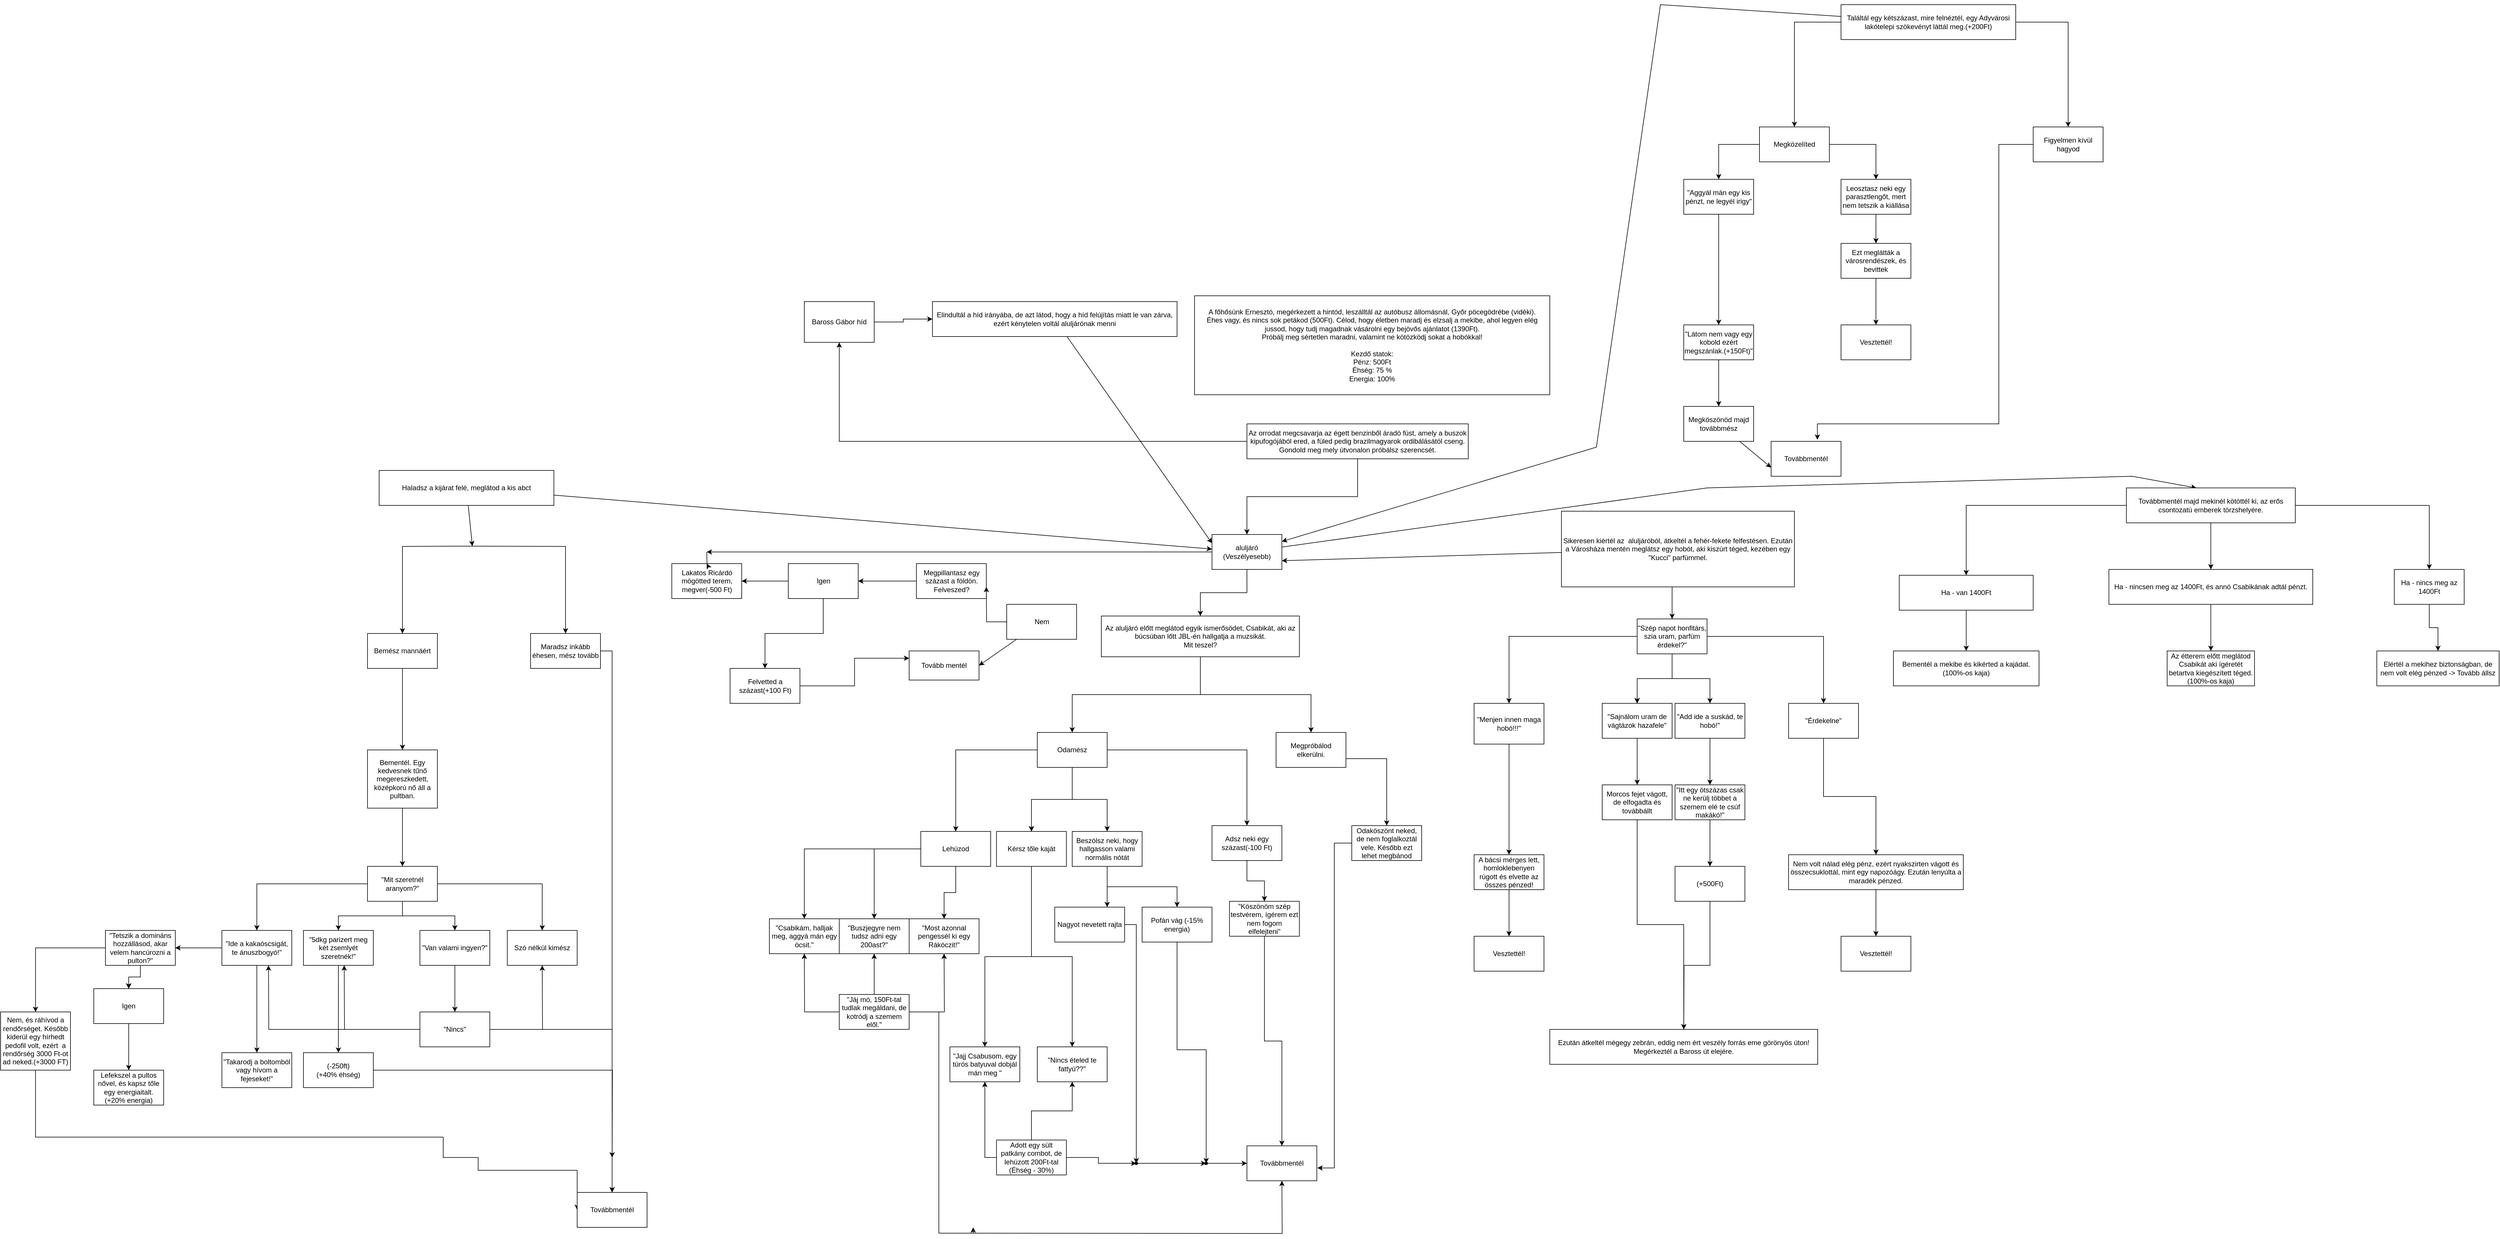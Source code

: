 <mxfile version="22.0.4" type="github">
  <diagram name="1 oldal" id="gjOM7e6wO8diRWeVtiza">
    <mxGraphModel dx="6885" dy="11337" grid="1" gridSize="10" guides="1" tooltips="1" connect="1" arrows="1" fold="1" page="1" pageScale="1" pageWidth="3300" pageHeight="4681" math="0" shadow="0">
      <root>
        <mxCell id="0" />
        <mxCell id="1" parent="0" />
        <mxCell id="eI0seqku75HwyaSV5OBJ-1" value="A főhősünk Ernesztó, megérkezett a hintód, leszálltál az autóbusz állomásnál, Győr pöcegödrébe (vidéki).&lt;br&gt;Éhes vagy, és nincs sok petákod (500Ft). Célod, hogy életben maradj és elzsalj a mekibe, ahol legyen elég jussod, hogy tudj magadnak vásárolni egy bejövős ajánlatot (1390Ft).&lt;br&gt;Próbálj meg sértetlen maradni, valamint ne kötözködj sokat a hobókkal!&lt;br&gt;&lt;br&gt;Kezdő statok: &lt;br&gt;Pénz: 500Ft&lt;br&gt;Éhség: 75 %&lt;br&gt;Energia: 100%" style="whiteSpace=wrap;html=1;" parent="1" vertex="1">
          <mxGeometry x="1380" y="-4650" width="610" height="170" as="geometry" />
        </mxCell>
        <mxCell id="eI0seqku75HwyaSV5OBJ-11" value="" style="edgeStyle=orthogonalEdgeStyle;rounded=0;orthogonalLoop=1;jettySize=auto;html=1;" parent="1" source="eI0seqku75HwyaSV5OBJ-3" target="eI0seqku75HwyaSV5OBJ-10" edge="1">
          <mxGeometry relative="1" as="geometry" />
        </mxCell>
        <mxCell id="eI0seqku75HwyaSV5OBJ-13" value="" style="edgeStyle=orthogonalEdgeStyle;rounded=0;orthogonalLoop=1;jettySize=auto;html=1;" parent="1" source="eI0seqku75HwyaSV5OBJ-3" target="eI0seqku75HwyaSV5OBJ-12" edge="1">
          <mxGeometry relative="1" as="geometry" />
        </mxCell>
        <mxCell id="eI0seqku75HwyaSV5OBJ-3" value="Az orrodat megcsavarja az égett benzinből áradó füst, amely a buszok kipufogójából ered, a füled pedig brazilmagyarok ordibálásától cseng.&lt;br&gt;Gondold meg mely útvonalon próbálsz szerencsét.&lt;br&gt;" style="rounded=0;whiteSpace=wrap;html=1;" parent="1" vertex="1">
          <mxGeometry x="1470" y="-4430" width="380" height="60" as="geometry" />
        </mxCell>
        <mxCell id="eI0seqku75HwyaSV5OBJ-15" value="" style="edgeStyle=orthogonalEdgeStyle;rounded=0;orthogonalLoop=1;jettySize=auto;html=1;" parent="1" source="eI0seqku75HwyaSV5OBJ-10" target="eI0seqku75HwyaSV5OBJ-14" edge="1">
          <mxGeometry relative="1" as="geometry" />
        </mxCell>
        <mxCell id="eaBGvAUoTCd1ScwMtzOl-91" value="" style="edgeStyle=orthogonalEdgeStyle;rounded=0;orthogonalLoop=1;jettySize=auto;html=1;" edge="1" parent="1" source="eI0seqku75HwyaSV5OBJ-10">
          <mxGeometry relative="1" as="geometry">
            <mxPoint x="542.5" y="-4210" as="targetPoint" />
          </mxGeometry>
        </mxCell>
        <mxCell id="eaBGvAUoTCd1ScwMtzOl-144" value="" style="edgeStyle=none;rounded=0;orthogonalLoop=1;jettySize=auto;html=1;entryX=0.414;entryY=0;entryDx=0;entryDy=0;entryPerimeter=0;" edge="1" parent="1" source="eI0seqku75HwyaSV5OBJ-10" target="A1ZuuhthlVVNKibYsWye-60">
          <mxGeometry relative="1" as="geometry">
            <mxPoint x="2190" y="-4350" as="targetPoint" />
            <Array as="points">
              <mxPoint x="2260" y="-4320" />
              <mxPoint x="2990" y="-4340" />
            </Array>
          </mxGeometry>
        </mxCell>
        <mxCell id="eI0seqku75HwyaSV5OBJ-10" value="aluljáró (Veszélyesebb)" style="whiteSpace=wrap;html=1;rounded=0;" parent="1" vertex="1">
          <mxGeometry x="1410" y="-4240" width="120" height="60" as="geometry" />
        </mxCell>
        <mxCell id="A1ZuuhthlVVNKibYsWye-77" value="" style="edgeStyle=orthogonalEdgeStyle;rounded=0;orthogonalLoop=1;jettySize=auto;html=1;" parent="1" source="eI0seqku75HwyaSV5OBJ-12" target="A1ZuuhthlVVNKibYsWye-76" edge="1">
          <mxGeometry relative="1" as="geometry" />
        </mxCell>
        <mxCell id="eI0seqku75HwyaSV5OBJ-12" value="Baross Gábor híd" style="whiteSpace=wrap;html=1;rounded=0;" parent="1" vertex="1">
          <mxGeometry x="710" y="-4640" width="120" height="70" as="geometry" />
        </mxCell>
        <mxCell id="eI0seqku75HwyaSV5OBJ-17" value="" style="edgeStyle=orthogonalEdgeStyle;rounded=0;orthogonalLoop=1;jettySize=auto;html=1;" parent="1" source="eI0seqku75HwyaSV5OBJ-14" target="eI0seqku75HwyaSV5OBJ-16" edge="1">
          <mxGeometry relative="1" as="geometry" />
        </mxCell>
        <mxCell id="eI0seqku75HwyaSV5OBJ-19" value="" style="edgeStyle=orthogonalEdgeStyle;rounded=0;orthogonalLoop=1;jettySize=auto;html=1;" parent="1" source="eI0seqku75HwyaSV5OBJ-14" target="eI0seqku75HwyaSV5OBJ-18" edge="1">
          <mxGeometry relative="1" as="geometry" />
        </mxCell>
        <mxCell id="eI0seqku75HwyaSV5OBJ-14" value="Az aluljáró előtt meglátod egyik ismerősödet, Csabikát, aki az búcsúban lőtt JBL-én hallgatja a muzsikát.&lt;br&gt;Mit teszel?" style="whiteSpace=wrap;html=1;rounded=0;" parent="1" vertex="1">
          <mxGeometry x="1220" y="-4100" width="340" height="70" as="geometry" />
        </mxCell>
        <mxCell id="eI0seqku75HwyaSV5OBJ-21" value="" style="edgeStyle=orthogonalEdgeStyle;rounded=0;orthogonalLoop=1;jettySize=auto;html=1;" parent="1" source="eI0seqku75HwyaSV5OBJ-16" target="eI0seqku75HwyaSV5OBJ-20" edge="1">
          <mxGeometry relative="1" as="geometry" />
        </mxCell>
        <mxCell id="eI0seqku75HwyaSV5OBJ-23" value="" style="edgeStyle=orthogonalEdgeStyle;rounded=0;orthogonalLoop=1;jettySize=auto;html=1;" parent="1" source="eI0seqku75HwyaSV5OBJ-16" target="eI0seqku75HwyaSV5OBJ-22" edge="1">
          <mxGeometry relative="1" as="geometry" />
        </mxCell>
        <mxCell id="eI0seqku75HwyaSV5OBJ-24" value="" style="edgeStyle=orthogonalEdgeStyle;rounded=0;orthogonalLoop=1;jettySize=auto;html=1;" parent="1" source="eI0seqku75HwyaSV5OBJ-16" target="eI0seqku75HwyaSV5OBJ-22" edge="1">
          <mxGeometry relative="1" as="geometry" />
        </mxCell>
        <mxCell id="eI0seqku75HwyaSV5OBJ-25" value="" style="edgeStyle=orthogonalEdgeStyle;rounded=0;orthogonalLoop=1;jettySize=auto;html=1;" parent="1" source="eI0seqku75HwyaSV5OBJ-16" target="eI0seqku75HwyaSV5OBJ-22" edge="1">
          <mxGeometry relative="1" as="geometry" />
        </mxCell>
        <mxCell id="eI0seqku75HwyaSV5OBJ-27" value="" style="edgeStyle=orthogonalEdgeStyle;rounded=0;orthogonalLoop=1;jettySize=auto;html=1;" parent="1" source="eI0seqku75HwyaSV5OBJ-16" target="eI0seqku75HwyaSV5OBJ-26" edge="1">
          <mxGeometry relative="1" as="geometry" />
        </mxCell>
        <mxCell id="eI0seqku75HwyaSV5OBJ-29" value="" style="edgeStyle=orthogonalEdgeStyle;rounded=0;orthogonalLoop=1;jettySize=auto;html=1;" parent="1" source="eI0seqku75HwyaSV5OBJ-16" target="eI0seqku75HwyaSV5OBJ-28" edge="1">
          <mxGeometry relative="1" as="geometry" />
        </mxCell>
        <mxCell id="eI0seqku75HwyaSV5OBJ-16" value="Odamész" style="rounded=0;whiteSpace=wrap;html=1;" parent="1" vertex="1">
          <mxGeometry x="1110" y="-3900" width="120" height="60" as="geometry" />
        </mxCell>
        <mxCell id="eI0seqku75HwyaSV5OBJ-31" value="" style="edgeStyle=orthogonalEdgeStyle;rounded=0;orthogonalLoop=1;jettySize=auto;html=1;exitX=1;exitY=0.75;exitDx=0;exitDy=0;" parent="1" source="eI0seqku75HwyaSV5OBJ-18" target="eI0seqku75HwyaSV5OBJ-30" edge="1">
          <mxGeometry relative="1" as="geometry" />
        </mxCell>
        <mxCell id="eI0seqku75HwyaSV5OBJ-18" value="Megpróbálod elkerülni." style="whiteSpace=wrap;html=1;rounded=0;" parent="1" vertex="1">
          <mxGeometry x="1520" y="-3900" width="120" height="60" as="geometry" />
        </mxCell>
        <mxCell id="eI0seqku75HwyaSV5OBJ-42" value="" style="edgeStyle=orthogonalEdgeStyle;rounded=0;orthogonalLoop=1;jettySize=auto;html=1;" parent="1" source="eI0seqku75HwyaSV5OBJ-20" target="eI0seqku75HwyaSV5OBJ-41" edge="1">
          <mxGeometry relative="1" as="geometry" />
        </mxCell>
        <mxCell id="eI0seqku75HwyaSV5OBJ-44" value="" style="edgeStyle=orthogonalEdgeStyle;rounded=0;orthogonalLoop=1;jettySize=auto;html=1;" parent="1" source="eI0seqku75HwyaSV5OBJ-20" target="eI0seqku75HwyaSV5OBJ-43" edge="1">
          <mxGeometry relative="1" as="geometry" />
        </mxCell>
        <mxCell id="eI0seqku75HwyaSV5OBJ-46" value="" style="edgeStyle=orthogonalEdgeStyle;rounded=0;orthogonalLoop=1;jettySize=auto;html=1;" parent="1" source="eI0seqku75HwyaSV5OBJ-20" target="eI0seqku75HwyaSV5OBJ-45" edge="1">
          <mxGeometry relative="1" as="geometry" />
        </mxCell>
        <mxCell id="eI0seqku75HwyaSV5OBJ-20" value="Lehúzod" style="whiteSpace=wrap;html=1;rounded=0;" parent="1" vertex="1">
          <mxGeometry x="910" y="-3730" width="120" height="60" as="geometry" />
        </mxCell>
        <mxCell id="eI0seqku75HwyaSV5OBJ-54" value="" style="edgeStyle=orthogonalEdgeStyle;rounded=0;orthogonalLoop=1;jettySize=auto;html=1;" parent="1" source="eI0seqku75HwyaSV5OBJ-22" target="eI0seqku75HwyaSV5OBJ-53" edge="1">
          <mxGeometry relative="1" as="geometry" />
        </mxCell>
        <mxCell id="eI0seqku75HwyaSV5OBJ-56" value="" style="edgeStyle=orthogonalEdgeStyle;rounded=0;orthogonalLoop=1;jettySize=auto;html=1;" parent="1" source="eI0seqku75HwyaSV5OBJ-22" target="eI0seqku75HwyaSV5OBJ-55" edge="1">
          <mxGeometry relative="1" as="geometry" />
        </mxCell>
        <mxCell id="eI0seqku75HwyaSV5OBJ-22" value="Kérsz tőle kaját" style="whiteSpace=wrap;html=1;rounded=0;" parent="1" vertex="1">
          <mxGeometry x="1040" y="-3730" width="120" height="60" as="geometry" />
        </mxCell>
        <mxCell id="eI0seqku75HwyaSV5OBJ-37" value="" style="edgeStyle=orthogonalEdgeStyle;rounded=0;orthogonalLoop=1;jettySize=auto;html=1;" parent="1" source="eI0seqku75HwyaSV5OBJ-26" target="eI0seqku75HwyaSV5OBJ-36" edge="1">
          <mxGeometry relative="1" as="geometry">
            <Array as="points">
              <mxPoint x="1230" y="-3620" />
              <mxPoint x="1230" y="-3620" />
            </Array>
          </mxGeometry>
        </mxCell>
        <mxCell id="eaBGvAUoTCd1ScwMtzOl-11" value="" style="edgeStyle=orthogonalEdgeStyle;rounded=0;orthogonalLoop=1;jettySize=auto;html=1;" edge="1" parent="1" source="eI0seqku75HwyaSV5OBJ-26" target="eaBGvAUoTCd1ScwMtzOl-10">
          <mxGeometry relative="1" as="geometry" />
        </mxCell>
        <mxCell id="eI0seqku75HwyaSV5OBJ-26" value="Beszólsz neki, hogy hallgasson valami normális nótát" style="rounded=0;whiteSpace=wrap;html=1;" parent="1" vertex="1">
          <mxGeometry x="1170" y="-3730" width="120" height="60" as="geometry" />
        </mxCell>
        <mxCell id="eI0seqku75HwyaSV5OBJ-39" value="" style="edgeStyle=orthogonalEdgeStyle;rounded=0;orthogonalLoop=1;jettySize=auto;html=1;" parent="1" source="eI0seqku75HwyaSV5OBJ-28" target="eI0seqku75HwyaSV5OBJ-38" edge="1">
          <mxGeometry relative="1" as="geometry" />
        </mxCell>
        <mxCell id="eI0seqku75HwyaSV5OBJ-28" value="Adsz neki egy százast(-100 Ft)" style="whiteSpace=wrap;html=1;rounded=0;" parent="1" vertex="1">
          <mxGeometry x="1410" y="-3740" width="120" height="60" as="geometry" />
        </mxCell>
        <mxCell id="eaBGvAUoTCd1ScwMtzOl-4" value="" style="edgeStyle=orthogonalEdgeStyle;rounded=0;orthogonalLoop=1;jettySize=auto;html=1;entryX=1.008;entryY=0.633;entryDx=0;entryDy=0;entryPerimeter=0;" edge="1" parent="1" source="eI0seqku75HwyaSV5OBJ-30" target="eI0seqku75HwyaSV5OBJ-64">
          <mxGeometry relative="1" as="geometry">
            <mxPoint x="1710" y="-3600" as="targetPoint" />
          </mxGeometry>
        </mxCell>
        <mxCell id="eI0seqku75HwyaSV5OBJ-30" value="Odaköszönt neked, de nem foglalkoztál vele. Később ezt lehet megbánod" style="whiteSpace=wrap;html=1;rounded=0;" parent="1" vertex="1">
          <mxGeometry x="1650" y="-3740" width="120" height="60" as="geometry" />
        </mxCell>
        <mxCell id="eaBGvAUoTCd1ScwMtzOl-16" value="" style="edgeStyle=orthogonalEdgeStyle;rounded=0;orthogonalLoop=1;jettySize=auto;html=1;" edge="1" parent="1" source="eI0seqku75HwyaSV5OBJ-36" target="eaBGvAUoTCd1ScwMtzOl-15">
          <mxGeometry relative="1" as="geometry" />
        </mxCell>
        <mxCell id="eI0seqku75HwyaSV5OBJ-36" value="Nagyot nevetett rajta" style="whiteSpace=wrap;html=1;rounded=0;" parent="1" vertex="1">
          <mxGeometry x="1140" y="-3600" width="120" height="60" as="geometry" />
        </mxCell>
        <mxCell id="eI0seqku75HwyaSV5OBJ-65" value="" style="edgeStyle=orthogonalEdgeStyle;rounded=0;orthogonalLoop=1;jettySize=auto;html=1;" parent="1" source="eI0seqku75HwyaSV5OBJ-38" target="eI0seqku75HwyaSV5OBJ-64" edge="1">
          <mxGeometry relative="1" as="geometry" />
        </mxCell>
        <mxCell id="eI0seqku75HwyaSV5OBJ-38" value="&quot;Köszönöm szép testvérem, ígérem ezt nem fogom elfelejteni&quot;" style="whiteSpace=wrap;html=1;rounded=0;" parent="1" vertex="1">
          <mxGeometry x="1440" y="-3610" width="120" height="60" as="geometry" />
        </mxCell>
        <mxCell id="eI0seqku75HwyaSV5OBJ-47" value="" style="edgeStyle=orthogonalEdgeStyle;rounded=0;orthogonalLoop=1;jettySize=auto;html=1;" parent="1" source="eI0seqku75HwyaSV5OBJ-40" target="eI0seqku75HwyaSV5OBJ-43" edge="1">
          <mxGeometry relative="1" as="geometry" />
        </mxCell>
        <mxCell id="eI0seqku75HwyaSV5OBJ-49" value="" style="edgeStyle=orthogonalEdgeStyle;rounded=0;orthogonalLoop=1;jettySize=auto;html=1;" parent="1" source="eI0seqku75HwyaSV5OBJ-40" edge="1">
          <mxGeometry relative="1" as="geometry">
            <mxPoint x="950" y="-3520" as="targetPoint" />
          </mxGeometry>
        </mxCell>
        <mxCell id="eI0seqku75HwyaSV5OBJ-51" value="" style="edgeStyle=orthogonalEdgeStyle;rounded=0;orthogonalLoop=1;jettySize=auto;html=1;" parent="1" source="eI0seqku75HwyaSV5OBJ-40" edge="1">
          <mxGeometry relative="1" as="geometry">
            <mxPoint x="710" y="-3520" as="targetPoint" />
          </mxGeometry>
        </mxCell>
        <mxCell id="eI0seqku75HwyaSV5OBJ-75" value="" style="edgeStyle=orthogonalEdgeStyle;rounded=0;orthogonalLoop=1;jettySize=auto;html=1;" parent="1" source="eI0seqku75HwyaSV5OBJ-40" edge="1">
          <mxGeometry relative="1" as="geometry">
            <mxPoint x="1000" y="-3050" as="targetPoint" />
            <Array as="points">
              <mxPoint x="941" y="-3420" />
              <mxPoint x="941" y="-3040" />
            </Array>
          </mxGeometry>
        </mxCell>
        <mxCell id="eI0seqku75HwyaSV5OBJ-40" value="&quot;Jáj mó, 150Ft-tal tudlak megáldani, de kotródj a szemem elől.&quot;" style="whiteSpace=wrap;html=1;rounded=0;" parent="1" vertex="1">
          <mxGeometry x="770" y="-3450" width="120" height="60" as="geometry" />
        </mxCell>
        <mxCell id="eI0seqku75HwyaSV5OBJ-41" value="&quot;Csabikám, halljak meg, aggyá mán egy öcsit.&quot;" style="whiteSpace=wrap;html=1;rounded=0;" parent="1" vertex="1">
          <mxGeometry x="650" y="-3580" width="120" height="60" as="geometry" />
        </mxCell>
        <mxCell id="eI0seqku75HwyaSV5OBJ-43" value="&quot;Buszjegyre nem tudsz adni egy 200ast?&quot;" style="whiteSpace=wrap;html=1;rounded=0;" parent="1" vertex="1">
          <mxGeometry x="770" y="-3580" width="120" height="60" as="geometry" />
        </mxCell>
        <mxCell id="eI0seqku75HwyaSV5OBJ-45" value="&quot;Most azonnal pengessél ki egy Rákóczit!&quot;" style="whiteSpace=wrap;html=1;rounded=0;" parent="1" vertex="1">
          <mxGeometry x="890" y="-3580" width="120" height="60" as="geometry" />
        </mxCell>
        <mxCell id="eI0seqku75HwyaSV5OBJ-57" value="" style="edgeStyle=orthogonalEdgeStyle;rounded=0;orthogonalLoop=1;jettySize=auto;html=1;" parent="1" source="eI0seqku75HwyaSV5OBJ-52" target="eI0seqku75HwyaSV5OBJ-55" edge="1">
          <mxGeometry relative="1" as="geometry" />
        </mxCell>
        <mxCell id="eI0seqku75HwyaSV5OBJ-61" value="" style="edgeStyle=orthogonalEdgeStyle;rounded=0;orthogonalLoop=1;jettySize=auto;html=1;" parent="1" source="eI0seqku75HwyaSV5OBJ-52" edge="1">
          <mxGeometry relative="1" as="geometry">
            <mxPoint x="1020" y="-3300" as="targetPoint" />
          </mxGeometry>
        </mxCell>
        <mxCell id="eI0seqku75HwyaSV5OBJ-69" value="" style="edgeStyle=orthogonalEdgeStyle;rounded=0;orthogonalLoop=1;jettySize=auto;html=1;" parent="1" source="eaBGvAUoTCd1ScwMtzOl-12" edge="1">
          <mxGeometry relative="1" as="geometry">
            <mxPoint x="1470" y="-3160" as="targetPoint" />
          </mxGeometry>
        </mxCell>
        <mxCell id="eI0seqku75HwyaSV5OBJ-52" value="Adott egy sült patkány combot, de lehúzott 200Ft-tal&lt;br&gt;(Éhség - 30%)" style="whiteSpace=wrap;html=1;rounded=0;" parent="1" vertex="1">
          <mxGeometry x="1040" y="-3200" width="120" height="60" as="geometry" />
        </mxCell>
        <mxCell id="eI0seqku75HwyaSV5OBJ-53" value="&quot;Jajj Csabusom, egy túrós batyuval dobjál mán meg &quot;" style="whiteSpace=wrap;html=1;rounded=0;" parent="1" vertex="1">
          <mxGeometry x="960" y="-3360" width="120" height="60" as="geometry" />
        </mxCell>
        <mxCell id="eI0seqku75HwyaSV5OBJ-55" value="&quot;Nincs ételed te fattyú??&quot;" style="whiteSpace=wrap;html=1;rounded=0;" parent="1" vertex="1">
          <mxGeometry x="1110" y="-3360" width="120" height="60" as="geometry" />
        </mxCell>
        <mxCell id="eI0seqku75HwyaSV5OBJ-64" value="Továbbmentél" style="whiteSpace=wrap;html=1;rounded=0;" parent="1" vertex="1">
          <mxGeometry x="1470" y="-3190" width="120" height="60" as="geometry" />
        </mxCell>
        <mxCell id="eI0seqku75HwyaSV5OBJ-73" value="" style="edgeStyle=orthogonalEdgeStyle;rounded=0;orthogonalLoop=1;jettySize=auto;html=1;" parent="1" edge="1">
          <mxGeometry relative="1" as="geometry">
            <mxPoint x="1000" y="-3040" as="sourcePoint" />
            <mxPoint x="1530" y="-3130" as="targetPoint" />
          </mxGeometry>
        </mxCell>
        <mxCell id="eI0seqku75HwyaSV5OBJ-82" value="" style="edgeStyle=orthogonalEdgeStyle;rounded=0;orthogonalLoop=1;jettySize=auto;html=1;" parent="1" target="eI0seqku75HwyaSV5OBJ-81" edge="1">
          <mxGeometry relative="1" as="geometry">
            <mxPoint x="130" y="-4220" as="sourcePoint" />
          </mxGeometry>
        </mxCell>
        <mxCell id="eI0seqku75HwyaSV5OBJ-84" value="" style="edgeStyle=orthogonalEdgeStyle;rounded=0;orthogonalLoop=1;jettySize=auto;html=1;" parent="1" target="eI0seqku75HwyaSV5OBJ-83" edge="1">
          <mxGeometry relative="1" as="geometry">
            <mxPoint x="130" y="-4220" as="sourcePoint" />
          </mxGeometry>
        </mxCell>
        <mxCell id="eI0seqku75HwyaSV5OBJ-86" value="" style="edgeStyle=orthogonalEdgeStyle;rounded=0;orthogonalLoop=1;jettySize=auto;html=1;" parent="1" source="eI0seqku75HwyaSV5OBJ-81" target="eI0seqku75HwyaSV5OBJ-85" edge="1">
          <mxGeometry relative="1" as="geometry" />
        </mxCell>
        <mxCell id="eI0seqku75HwyaSV5OBJ-81" value="Bemész mannáért" style="whiteSpace=wrap;html=1;rounded=0;" parent="1" vertex="1">
          <mxGeometry x="-40" y="-4070" width="120" height="60" as="geometry" />
        </mxCell>
        <mxCell id="A1ZuuhthlVVNKibYsWye-2" value="" style="edgeStyle=orthogonalEdgeStyle;rounded=0;orthogonalLoop=1;jettySize=auto;html=1;" parent="1" source="eI0seqku75HwyaSV5OBJ-83" target="eaBGvAUoTCd1ScwMtzOl-135" edge="1">
          <mxGeometry relative="1" as="geometry">
            <mxPoint x="490" y="-3150" as="targetPoint" />
            <Array as="points">
              <mxPoint x="380" y="-4040" />
            </Array>
          </mxGeometry>
        </mxCell>
        <mxCell id="eI0seqku75HwyaSV5OBJ-83" value="Maradsz inkább éhesen, mész tovább" style="whiteSpace=wrap;html=1;rounded=0;" parent="1" vertex="1">
          <mxGeometry x="240" y="-4070" width="120" height="60" as="geometry" />
        </mxCell>
        <mxCell id="eI0seqku75HwyaSV5OBJ-88" value="" style="edgeStyle=orthogonalEdgeStyle;rounded=0;orthogonalLoop=1;jettySize=auto;html=1;" parent="1" source="eI0seqku75HwyaSV5OBJ-85" target="eI0seqku75HwyaSV5OBJ-87" edge="1">
          <mxGeometry relative="1" as="geometry" />
        </mxCell>
        <mxCell id="eI0seqku75HwyaSV5OBJ-85" value="Bementél. Egy kedvesnek tűnő megereszkedett, középkorú nő áll a pultban." style="whiteSpace=wrap;html=1;rounded=0;" parent="1" vertex="1">
          <mxGeometry x="-40" y="-3870" width="120" height="100" as="geometry" />
        </mxCell>
        <mxCell id="eI0seqku75HwyaSV5OBJ-90" value="" style="edgeStyle=orthogonalEdgeStyle;rounded=0;orthogonalLoop=1;jettySize=auto;html=1;" parent="1" source="eI0seqku75HwyaSV5OBJ-87" target="eI0seqku75HwyaSV5OBJ-89" edge="1">
          <mxGeometry relative="1" as="geometry" />
        </mxCell>
        <mxCell id="eI0seqku75HwyaSV5OBJ-92" value="" style="edgeStyle=orthogonalEdgeStyle;rounded=0;orthogonalLoop=1;jettySize=auto;html=1;" parent="1" source="eI0seqku75HwyaSV5OBJ-87" target="eI0seqku75HwyaSV5OBJ-91" edge="1">
          <mxGeometry relative="1" as="geometry" />
        </mxCell>
        <mxCell id="eI0seqku75HwyaSV5OBJ-94" value="" style="edgeStyle=orthogonalEdgeStyle;rounded=0;orthogonalLoop=1;jettySize=auto;html=1;" parent="1" source="eI0seqku75HwyaSV5OBJ-87" target="eI0seqku75HwyaSV5OBJ-93" edge="1">
          <mxGeometry relative="1" as="geometry" />
        </mxCell>
        <mxCell id="eI0seqku75HwyaSV5OBJ-110" value="" style="edgeStyle=orthogonalEdgeStyle;rounded=0;orthogonalLoop=1;jettySize=auto;html=1;" parent="1" source="eI0seqku75HwyaSV5OBJ-87" target="eI0seqku75HwyaSV5OBJ-109" edge="1">
          <mxGeometry relative="1" as="geometry" />
        </mxCell>
        <mxCell id="eI0seqku75HwyaSV5OBJ-87" value="&quot;Mit szeretnél aranyom?&quot;" style="whiteSpace=wrap;html=1;rounded=0;" parent="1" vertex="1">
          <mxGeometry x="-40" y="-3670" width="120" height="60" as="geometry" />
        </mxCell>
        <mxCell id="eI0seqku75HwyaSV5OBJ-98" value="" style="edgeStyle=orthogonalEdgeStyle;rounded=0;orthogonalLoop=1;jettySize=auto;html=1;" parent="1" source="eI0seqku75HwyaSV5OBJ-89" target="eI0seqku75HwyaSV5OBJ-97" edge="1">
          <mxGeometry relative="1" as="geometry" />
        </mxCell>
        <mxCell id="eaBGvAUoTCd1ScwMtzOl-46" value="" style="edgeStyle=orthogonalEdgeStyle;rounded=0;orthogonalLoop=1;jettySize=auto;html=1;" edge="1" parent="1" source="eI0seqku75HwyaSV5OBJ-89" target="eaBGvAUoTCd1ScwMtzOl-45">
          <mxGeometry relative="1" as="geometry" />
        </mxCell>
        <mxCell id="eI0seqku75HwyaSV5OBJ-89" value="&quot;Ide a kakaóscsigát, te ánuszbogyó!&quot;" style="whiteSpace=wrap;html=1;rounded=0;" parent="1" vertex="1">
          <mxGeometry x="-290" y="-3560" width="120" height="60" as="geometry" />
        </mxCell>
        <mxCell id="eI0seqku75HwyaSV5OBJ-100" value="" style="edgeStyle=orthogonalEdgeStyle;rounded=0;orthogonalLoop=1;jettySize=auto;html=1;" parent="1" source="eI0seqku75HwyaSV5OBJ-91" target="eI0seqku75HwyaSV5OBJ-99" edge="1">
          <mxGeometry relative="1" as="geometry" />
        </mxCell>
        <mxCell id="eI0seqku75HwyaSV5OBJ-91" value="&quot;5dkg parizert meg két zsemlyét szeretnék!&quot;" style="whiteSpace=wrap;html=1;rounded=0;" parent="1" vertex="1">
          <mxGeometry x="-150" y="-3560" width="120" height="60" as="geometry" />
        </mxCell>
        <mxCell id="eI0seqku75HwyaSV5OBJ-102" value="" style="edgeStyle=orthogonalEdgeStyle;rounded=0;orthogonalLoop=1;jettySize=auto;html=1;" parent="1" source="eI0seqku75HwyaSV5OBJ-93" target="eI0seqku75HwyaSV5OBJ-101" edge="1">
          <mxGeometry relative="1" as="geometry" />
        </mxCell>
        <mxCell id="eI0seqku75HwyaSV5OBJ-93" value="&quot;Van valami ingyen?&quot;" style="whiteSpace=wrap;html=1;rounded=0;" parent="1" vertex="1">
          <mxGeometry x="50" y="-3560" width="120" height="60" as="geometry" />
        </mxCell>
        <mxCell id="A1ZuuhthlVVNKibYsWye-8" value="" style="edgeStyle=orthogonalEdgeStyle;rounded=0;orthogonalLoop=1;jettySize=auto;html=1;exitX=1;exitY=0.5;exitDx=0;exitDy=0;" parent="1" source="eI0seqku75HwyaSV5OBJ-99" edge="1">
          <mxGeometry relative="1" as="geometry">
            <mxPoint x="380" y="-3170" as="targetPoint" />
            <mxPoint x="-30" y="-3320" as="sourcePoint" />
          </mxGeometry>
        </mxCell>
        <mxCell id="eI0seqku75HwyaSV5OBJ-97" value="&quot;Takarodj a boltomból vagy hívom a fejeseket!&quot;" style="whiteSpace=wrap;html=1;rounded=0;" parent="1" vertex="1">
          <mxGeometry x="-290" y="-3350" width="120" height="60" as="geometry" />
        </mxCell>
        <mxCell id="eI0seqku75HwyaSV5OBJ-99" value="(-250ft)&lt;br&gt;(+40% éhség)" style="whiteSpace=wrap;html=1;rounded=0;" parent="1" vertex="1">
          <mxGeometry x="-150" y="-3350" width="120" height="60" as="geometry" />
        </mxCell>
        <mxCell id="eI0seqku75HwyaSV5OBJ-104" value="" style="edgeStyle=orthogonalEdgeStyle;rounded=0;orthogonalLoop=1;jettySize=auto;html=1;" parent="1" source="eI0seqku75HwyaSV5OBJ-101" edge="1">
          <mxGeometry relative="1" as="geometry">
            <mxPoint x="-80" y="-3500" as="targetPoint" />
          </mxGeometry>
        </mxCell>
        <mxCell id="eI0seqku75HwyaSV5OBJ-106" value="" style="edgeStyle=orthogonalEdgeStyle;rounded=0;orthogonalLoop=1;jettySize=auto;html=1;" parent="1" source="eI0seqku75HwyaSV5OBJ-101" edge="1">
          <mxGeometry relative="1" as="geometry">
            <mxPoint x="-210" y="-3500" as="targetPoint" />
          </mxGeometry>
        </mxCell>
        <mxCell id="eI0seqku75HwyaSV5OBJ-114" value="" style="edgeStyle=orthogonalEdgeStyle;rounded=0;orthogonalLoop=1;jettySize=auto;html=1;" parent="1" source="eI0seqku75HwyaSV5OBJ-101" edge="1">
          <mxGeometry relative="1" as="geometry">
            <mxPoint x="260" y="-3500" as="targetPoint" />
          </mxGeometry>
        </mxCell>
        <mxCell id="A1ZuuhthlVVNKibYsWye-4" value="" style="edgeStyle=orthogonalEdgeStyle;rounded=0;orthogonalLoop=1;jettySize=auto;html=1;" parent="1" source="eI0seqku75HwyaSV5OBJ-101" edge="1" target="eaBGvAUoTCd1ScwMtzOl-135">
          <mxGeometry relative="1" as="geometry">
            <mxPoint x="380" y="-3170" as="targetPoint" />
          </mxGeometry>
        </mxCell>
        <mxCell id="eI0seqku75HwyaSV5OBJ-101" value="&quot;Nincs&quot;" style="whiteSpace=wrap;html=1;rounded=0;" parent="1" vertex="1">
          <mxGeometry x="50" y="-3420" width="120" height="60" as="geometry" />
        </mxCell>
        <mxCell id="eI0seqku75HwyaSV5OBJ-109" value="Szó nélkül kimész" style="whiteSpace=wrap;html=1;rounded=0;" parent="1" vertex="1">
          <mxGeometry x="200" y="-3560" width="120" height="60" as="geometry" />
        </mxCell>
        <mxCell id="A1ZuuhthlVVNKibYsWye-45" value="" style="edgeStyle=orthogonalEdgeStyle;rounded=0;orthogonalLoop=1;jettySize=auto;html=1;" parent="1" source="A1ZuuhthlVVNKibYsWye-40" target="A1ZuuhthlVVNKibYsWye-44" edge="1">
          <mxGeometry relative="1" as="geometry" />
        </mxCell>
        <mxCell id="A1ZuuhthlVVNKibYsWye-47" value="" style="edgeStyle=orthogonalEdgeStyle;rounded=0;orthogonalLoop=1;jettySize=auto;html=1;" parent="1" source="A1ZuuhthlVVNKibYsWye-40" target="A1ZuuhthlVVNKibYsWye-46" edge="1">
          <mxGeometry relative="1" as="geometry" />
        </mxCell>
        <mxCell id="eaBGvAUoTCd1ScwMtzOl-142" value="" style="edgeStyle=none;rounded=0;orthogonalLoop=1;jettySize=auto;html=1;" edge="1" parent="1" source="A1ZuuhthlVVNKibYsWye-40" target="eI0seqku75HwyaSV5OBJ-10">
          <mxGeometry relative="1" as="geometry">
            <mxPoint x="1980" y="-4310" as="targetPoint" />
            <Array as="points">
              <mxPoint x="2180" y="-5150" />
              <mxPoint x="2070" y="-4390" />
            </Array>
          </mxGeometry>
        </mxCell>
        <mxCell id="A1ZuuhthlVVNKibYsWye-40" value="Találtál egy kétszázast, mire felnéztél, egy Adyvárosi lakótelepi szökevényt láttál meg.(+200Ft)" style="whiteSpace=wrap;html=1;rounded=0;" parent="1" vertex="1">
          <mxGeometry x="2490" y="-5150" width="300" height="60" as="geometry" />
        </mxCell>
        <mxCell id="A1ZuuhthlVVNKibYsWye-49" value="" style="edgeStyle=orthogonalEdgeStyle;rounded=0;orthogonalLoop=1;jettySize=auto;html=1;" parent="1" source="A1ZuuhthlVVNKibYsWye-44" target="A1ZuuhthlVVNKibYsWye-48" edge="1">
          <mxGeometry relative="1" as="geometry" />
        </mxCell>
        <mxCell id="A1ZuuhthlVVNKibYsWye-51" value="" style="edgeStyle=orthogonalEdgeStyle;rounded=0;orthogonalLoop=1;jettySize=auto;html=1;" parent="1" source="A1ZuuhthlVVNKibYsWye-44" target="A1ZuuhthlVVNKibYsWye-50" edge="1">
          <mxGeometry relative="1" as="geometry" />
        </mxCell>
        <mxCell id="A1ZuuhthlVVNKibYsWye-44" value="Megközelíted" style="whiteSpace=wrap;html=1;rounded=0;" parent="1" vertex="1">
          <mxGeometry x="2350" y="-4940" width="120" height="60" as="geometry" />
        </mxCell>
        <mxCell id="A1ZuuhthlVVNKibYsWye-63" value="" style="edgeStyle=orthogonalEdgeStyle;rounded=0;orthogonalLoop=1;jettySize=auto;html=1;entryX=0.662;entryY=-0.046;entryDx=0;entryDy=0;entryPerimeter=0;" parent="1" source="A1ZuuhthlVVNKibYsWye-46" edge="1" target="eaBGvAUoTCd1ScwMtzOl-138">
          <mxGeometry relative="1" as="geometry">
            <mxPoint x="2510" y="-4420" as="targetPoint" />
            <Array as="points">
              <mxPoint x="2761" y="-4910" />
              <mxPoint x="2761" y="-4430" />
              <mxPoint x="2449" y="-4430" />
            </Array>
          </mxGeometry>
        </mxCell>
        <mxCell id="A1ZuuhthlVVNKibYsWye-46" value="Figyelmen kívül hagyod" style="whiteSpace=wrap;html=1;rounded=0;" parent="1" vertex="1">
          <mxGeometry x="2820" y="-4940" width="120" height="60" as="geometry" />
        </mxCell>
        <mxCell id="A1ZuuhthlVVNKibYsWye-57" value="" style="edgeStyle=orthogonalEdgeStyle;rounded=0;orthogonalLoop=1;jettySize=auto;html=1;" parent="1" source="A1ZuuhthlVVNKibYsWye-48" target="A1ZuuhthlVVNKibYsWye-56" edge="1">
          <mxGeometry relative="1" as="geometry" />
        </mxCell>
        <mxCell id="A1ZuuhthlVVNKibYsWye-48" value="&quot;Aggyál mán egy kis pénzt, ne legyél irigy&quot;" style="whiteSpace=wrap;html=1;rounded=0;" parent="1" vertex="1">
          <mxGeometry x="2220" y="-4850" width="120" height="60" as="geometry" />
        </mxCell>
        <mxCell id="A1ZuuhthlVVNKibYsWye-53" value="" style="edgeStyle=orthogonalEdgeStyle;rounded=0;orthogonalLoop=1;jettySize=auto;html=1;" parent="1" source="A1ZuuhthlVVNKibYsWye-50" target="A1ZuuhthlVVNKibYsWye-52" edge="1">
          <mxGeometry relative="1" as="geometry" />
        </mxCell>
        <mxCell id="A1ZuuhthlVVNKibYsWye-50" value="Leosztasz neki egy parasztlengőt, mert nem tetszik a kiállása" style="whiteSpace=wrap;html=1;rounded=0;" parent="1" vertex="1">
          <mxGeometry x="2490" y="-4850" width="120" height="60" as="geometry" />
        </mxCell>
        <mxCell id="A1ZuuhthlVVNKibYsWye-55" value="" style="edgeStyle=orthogonalEdgeStyle;rounded=0;orthogonalLoop=1;jettySize=auto;html=1;" parent="1" source="A1ZuuhthlVVNKibYsWye-52" target="A1ZuuhthlVVNKibYsWye-54" edge="1">
          <mxGeometry relative="1" as="geometry" />
        </mxCell>
        <mxCell id="A1ZuuhthlVVNKibYsWye-52" value="Ezt meglátták a városrendészek, és bevittek" style="whiteSpace=wrap;html=1;rounded=0;" parent="1" vertex="1">
          <mxGeometry x="2490" y="-4740" width="120" height="60" as="geometry" />
        </mxCell>
        <mxCell id="A1ZuuhthlVVNKibYsWye-54" value="Vesztettél!" style="whiteSpace=wrap;html=1;rounded=0;" parent="1" vertex="1">
          <mxGeometry x="2490" y="-4600" width="120" height="60" as="geometry" />
        </mxCell>
        <mxCell id="A1ZuuhthlVVNKibYsWye-59" value="" style="edgeStyle=orthogonalEdgeStyle;rounded=0;orthogonalLoop=1;jettySize=auto;html=1;" parent="1" source="A1ZuuhthlVVNKibYsWye-56" target="A1ZuuhthlVVNKibYsWye-58" edge="1">
          <mxGeometry relative="1" as="geometry" />
        </mxCell>
        <mxCell id="A1ZuuhthlVVNKibYsWye-56" value="&quot;Látom nem vagy egy kobold ezért megszánlak.(+150Ft)&quot;" style="whiteSpace=wrap;html=1;rounded=0;" parent="1" vertex="1">
          <mxGeometry x="2220" y="-4600" width="120" height="60" as="geometry" />
        </mxCell>
        <mxCell id="eaBGvAUoTCd1ScwMtzOl-139" value="" style="edgeStyle=none;rounded=0;orthogonalLoop=1;jettySize=auto;html=1;entryX=0;entryY=0.75;entryDx=0;entryDy=0;" edge="1" parent="1" source="A1ZuuhthlVVNKibYsWye-58" target="eaBGvAUoTCd1ScwMtzOl-138">
          <mxGeometry relative="1" as="geometry" />
        </mxCell>
        <mxCell id="A1ZuuhthlVVNKibYsWye-58" value="Megköszönöd majd továbbmész" style="whiteSpace=wrap;html=1;rounded=0;" parent="1" vertex="1">
          <mxGeometry x="2220" y="-4460" width="120" height="60" as="geometry" />
        </mxCell>
        <mxCell id="A1ZuuhthlVVNKibYsWye-65" value="" style="edgeStyle=orthogonalEdgeStyle;rounded=0;orthogonalLoop=1;jettySize=auto;html=1;" parent="1" source="A1ZuuhthlVVNKibYsWye-60" target="A1ZuuhthlVVNKibYsWye-64" edge="1">
          <mxGeometry relative="1" as="geometry" />
        </mxCell>
        <mxCell id="A1ZuuhthlVVNKibYsWye-69" value="" style="edgeStyle=orthogonalEdgeStyle;rounded=0;orthogonalLoop=1;jettySize=auto;html=1;" parent="1" source="A1ZuuhthlVVNKibYsWye-60" target="A1ZuuhthlVVNKibYsWye-68" edge="1">
          <mxGeometry relative="1" as="geometry" />
        </mxCell>
        <mxCell id="A1ZuuhthlVVNKibYsWye-73" value="" style="edgeStyle=orthogonalEdgeStyle;rounded=0;orthogonalLoop=1;jettySize=auto;html=1;" parent="1" source="A1ZuuhthlVVNKibYsWye-60" target="A1ZuuhthlVVNKibYsWye-72" edge="1">
          <mxGeometry relative="1" as="geometry" />
        </mxCell>
        <mxCell id="A1ZuuhthlVVNKibYsWye-60" value="Továbbmentél majd mekinél kötöttél ki, az erős csontozatú emberek törzshelyére." style="whiteSpace=wrap;html=1;rounded=0;" parent="1" vertex="1">
          <mxGeometry x="2980" y="-4320" width="290" height="60" as="geometry" />
        </mxCell>
        <mxCell id="A1ZuuhthlVVNKibYsWye-67" value="" style="edgeStyle=orthogonalEdgeStyle;rounded=0;orthogonalLoop=1;jettySize=auto;html=1;" parent="1" source="A1ZuuhthlVVNKibYsWye-64" target="A1ZuuhthlVVNKibYsWye-66" edge="1">
          <mxGeometry relative="1" as="geometry" />
        </mxCell>
        <mxCell id="A1ZuuhthlVVNKibYsWye-64" value="Ha - nincsen meg az 1400Ft, és annó Csabikának adtál pénzt." style="whiteSpace=wrap;html=1;rounded=0;" parent="1" vertex="1">
          <mxGeometry x="2950" y="-4180" width="350" height="60" as="geometry" />
        </mxCell>
        <mxCell id="A1ZuuhthlVVNKibYsWye-66" value="Az étterem előtt meglátod Csabikát aki ígéretét betartva kiegészített téged.(100%-os kaja)" style="whiteSpace=wrap;html=1;rounded=0;" parent="1" vertex="1">
          <mxGeometry x="3050" y="-4040" width="150" height="60" as="geometry" />
        </mxCell>
        <mxCell id="A1ZuuhthlVVNKibYsWye-71" value="" style="edgeStyle=orthogonalEdgeStyle;rounded=0;orthogonalLoop=1;jettySize=auto;html=1;" parent="1" source="A1ZuuhthlVVNKibYsWye-68" target="A1ZuuhthlVVNKibYsWye-70" edge="1">
          <mxGeometry relative="1" as="geometry" />
        </mxCell>
        <mxCell id="A1ZuuhthlVVNKibYsWye-68" value="Ha - nincs meg az 1400Ft" style="whiteSpace=wrap;html=1;rounded=0;" parent="1" vertex="1">
          <mxGeometry x="3440" y="-4180" width="120" height="60" as="geometry" />
        </mxCell>
        <mxCell id="A1ZuuhthlVVNKibYsWye-70" value="Elértél a mekihez biztonságban, de nem volt elég pénzed -&amp;gt; Tovább állsz" style="whiteSpace=wrap;html=1;rounded=0;" parent="1" vertex="1">
          <mxGeometry x="3410" y="-4040" width="210" height="60" as="geometry" />
        </mxCell>
        <mxCell id="A1ZuuhthlVVNKibYsWye-75" value="" style="edgeStyle=orthogonalEdgeStyle;rounded=0;orthogonalLoop=1;jettySize=auto;html=1;" parent="1" source="A1ZuuhthlVVNKibYsWye-72" target="A1ZuuhthlVVNKibYsWye-74" edge="1">
          <mxGeometry relative="1" as="geometry" />
        </mxCell>
        <mxCell id="A1ZuuhthlVVNKibYsWye-72" value="Ha - van 1400Ft" style="whiteSpace=wrap;html=1;rounded=0;" parent="1" vertex="1">
          <mxGeometry x="2590" y="-4170" width="230" height="60" as="geometry" />
        </mxCell>
        <mxCell id="A1ZuuhthlVVNKibYsWye-74" value="Bementél a mekibe és kikérted a kajádat. (100%-os kaja)" style="whiteSpace=wrap;html=1;rounded=0;" parent="1" vertex="1">
          <mxGeometry x="2580" y="-4040" width="250" height="60" as="geometry" />
        </mxCell>
        <mxCell id="eaBGvAUoTCd1ScwMtzOl-134" value="" style="edgeStyle=none;rounded=0;orthogonalLoop=1;jettySize=auto;html=1;entryX=0;entryY=0.25;entryDx=0;entryDy=0;" edge="1" parent="1" source="A1ZuuhthlVVNKibYsWye-76" target="eI0seqku75HwyaSV5OBJ-10">
          <mxGeometry relative="1" as="geometry">
            <mxPoint x="1140" y="-4470" as="targetPoint" />
          </mxGeometry>
        </mxCell>
        <mxCell id="A1ZuuhthlVVNKibYsWye-76" value="Elindultál a híd irányába, de azt látod, hogy a híd felújítás miatt le van zárva, ezért kénytelen voltál aluljárónak menni" style="whiteSpace=wrap;html=1;rounded=0;" parent="1" vertex="1">
          <mxGeometry x="930" y="-4640" width="420" height="60" as="geometry" />
        </mxCell>
        <mxCell id="eaBGvAUoTCd1ScwMtzOl-13" value="" style="edgeStyle=orthogonalEdgeStyle;rounded=0;orthogonalLoop=1;jettySize=auto;html=1;" edge="1" parent="1" source="eaBGvAUoTCd1ScwMtzOl-10" target="eaBGvAUoTCd1ScwMtzOl-12">
          <mxGeometry relative="1" as="geometry" />
        </mxCell>
        <mxCell id="eaBGvAUoTCd1ScwMtzOl-10" value="Pofán vág (-15% energia)" style="whiteSpace=wrap;html=1;rounded=0;" vertex="1" parent="1">
          <mxGeometry x="1290" y="-3600" width="120" height="60" as="geometry" />
        </mxCell>
        <mxCell id="eaBGvAUoTCd1ScwMtzOl-14" value="" style="edgeStyle=orthogonalEdgeStyle;rounded=0;orthogonalLoop=1;jettySize=auto;html=1;" edge="1" parent="1" source="eaBGvAUoTCd1ScwMtzOl-15" target="eaBGvAUoTCd1ScwMtzOl-12">
          <mxGeometry relative="1" as="geometry">
            <mxPoint x="1470" y="-3160" as="targetPoint" />
            <mxPoint x="1160" y="-3170" as="sourcePoint" />
          </mxGeometry>
        </mxCell>
        <mxCell id="eaBGvAUoTCd1ScwMtzOl-12" value="" style="shape=waypoint;sketch=0;size=6;pointerEvents=1;points=[];fillColor=default;resizable=0;rotatable=0;perimeter=centerPerimeter;snapToPoint=1;rounded=0;" vertex="1" parent="1">
          <mxGeometry x="1390" y="-3170" width="20" height="20" as="geometry" />
        </mxCell>
        <mxCell id="eaBGvAUoTCd1ScwMtzOl-17" value="" style="edgeStyle=orthogonalEdgeStyle;rounded=0;orthogonalLoop=1;jettySize=auto;html=1;" edge="1" parent="1" source="eI0seqku75HwyaSV5OBJ-52" target="eaBGvAUoTCd1ScwMtzOl-15">
          <mxGeometry relative="1" as="geometry">
            <mxPoint x="1400" y="-3160" as="targetPoint" />
            <mxPoint x="1160" y="-3170" as="sourcePoint" />
          </mxGeometry>
        </mxCell>
        <mxCell id="eaBGvAUoTCd1ScwMtzOl-15" value="" style="shape=waypoint;sketch=0;size=6;pointerEvents=1;points=[];fillColor=default;resizable=0;rotatable=0;perimeter=centerPerimeter;snapToPoint=1;rounded=0;" vertex="1" parent="1">
          <mxGeometry x="1270" y="-3170" width="20" height="20" as="geometry" />
        </mxCell>
        <mxCell id="eaBGvAUoTCd1ScwMtzOl-48" value="" style="edgeStyle=orthogonalEdgeStyle;rounded=0;orthogonalLoop=1;jettySize=auto;html=1;" edge="1" parent="1" source="eaBGvAUoTCd1ScwMtzOl-45" target="eaBGvAUoTCd1ScwMtzOl-47">
          <mxGeometry relative="1" as="geometry" />
        </mxCell>
        <mxCell id="eaBGvAUoTCd1ScwMtzOl-49" value="" style="edgeStyle=orthogonalEdgeStyle;rounded=0;orthogonalLoop=1;jettySize=auto;html=1;" edge="1" parent="1" source="eaBGvAUoTCd1ScwMtzOl-45" target="eaBGvAUoTCd1ScwMtzOl-47">
          <mxGeometry relative="1" as="geometry" />
        </mxCell>
        <mxCell id="eaBGvAUoTCd1ScwMtzOl-50" value="" style="edgeStyle=orthogonalEdgeStyle;rounded=0;orthogonalLoop=1;jettySize=auto;html=1;" edge="1" parent="1" source="eaBGvAUoTCd1ScwMtzOl-45" target="eaBGvAUoTCd1ScwMtzOl-47">
          <mxGeometry relative="1" as="geometry" />
        </mxCell>
        <mxCell id="eaBGvAUoTCd1ScwMtzOl-51" value="" style="edgeStyle=orthogonalEdgeStyle;rounded=0;orthogonalLoop=1;jettySize=auto;html=1;" edge="1" parent="1" source="eaBGvAUoTCd1ScwMtzOl-45" target="eaBGvAUoTCd1ScwMtzOl-47">
          <mxGeometry relative="1" as="geometry" />
        </mxCell>
        <mxCell id="eaBGvAUoTCd1ScwMtzOl-54" value="" style="edgeStyle=orthogonalEdgeStyle;rounded=0;orthogonalLoop=1;jettySize=auto;html=1;" edge="1" parent="1" source="eaBGvAUoTCd1ScwMtzOl-45" target="eaBGvAUoTCd1ScwMtzOl-53">
          <mxGeometry relative="1" as="geometry" />
        </mxCell>
        <mxCell id="eaBGvAUoTCd1ScwMtzOl-45" value="&quot;Tetszik a domináns hozzállásod, akar velem hancúrozni a pulton?&quot;" style="whiteSpace=wrap;html=1;rounded=0;" vertex="1" parent="1">
          <mxGeometry x="-490" y="-3560" width="120" height="60" as="geometry" />
        </mxCell>
        <mxCell id="eaBGvAUoTCd1ScwMtzOl-58" value="" style="edgeStyle=orthogonalEdgeStyle;rounded=0;orthogonalLoop=1;jettySize=auto;html=1;" edge="1" parent="1" source="eaBGvAUoTCd1ScwMtzOl-47" target="eaBGvAUoTCd1ScwMtzOl-57">
          <mxGeometry relative="1" as="geometry" />
        </mxCell>
        <mxCell id="eaBGvAUoTCd1ScwMtzOl-47" value="Igen" style="whiteSpace=wrap;html=1;rounded=0;" vertex="1" parent="1">
          <mxGeometry x="-510" y="-3460" width="120" height="60" as="geometry" />
        </mxCell>
        <mxCell id="eaBGvAUoTCd1ScwMtzOl-56" value="" style="edgeStyle=orthogonalEdgeStyle;rounded=0;orthogonalLoop=1;jettySize=auto;html=1;entryX=0;entryY=0.5;entryDx=0;entryDy=0;" edge="1" parent="1" source="eaBGvAUoTCd1ScwMtzOl-53" target="eaBGvAUoTCd1ScwMtzOl-135">
          <mxGeometry relative="1" as="geometry">
            <mxPoint x="200" y="-3080" as="targetPoint" />
            <Array as="points">
              <mxPoint x="-610" y="-3205" />
              <mxPoint x="90" y="-3205" />
              <mxPoint x="90" y="-3170" />
              <mxPoint x="150" y="-3170" />
              <mxPoint x="150" y="-3148" />
              <mxPoint x="320" y="-3148" />
            </Array>
          </mxGeometry>
        </mxCell>
        <mxCell id="eaBGvAUoTCd1ScwMtzOl-53" value="Nem, és ráhívod a rendőrséget. Később kiderül egy hírhedt pedofil volt, ezért&amp;nbsp; a rendőrség 3000 Ft-ot ad neked.(+3000 FT)" style="whiteSpace=wrap;html=1;rounded=0;" vertex="1" parent="1">
          <mxGeometry x="-670" y="-3420" width="120" height="100" as="geometry" />
        </mxCell>
        <mxCell id="eaBGvAUoTCd1ScwMtzOl-57" value="Lefekszel a pultos nővel, és kapsz tőle egy energiaitalt.(+20% energia)" style="whiteSpace=wrap;html=1;rounded=0;" vertex="1" parent="1">
          <mxGeometry x="-510" y="-3320" width="120" height="60" as="geometry" />
        </mxCell>
        <mxCell id="eaBGvAUoTCd1ScwMtzOl-75" value="" style="edgeStyle=orthogonalEdgeStyle;rounded=0;orthogonalLoop=1;jettySize=auto;html=1;" edge="1" parent="1" source="eaBGvAUoTCd1ScwMtzOl-76" target="eaBGvAUoTCd1ScwMtzOl-83">
          <mxGeometry relative="1" as="geometry" />
        </mxCell>
        <mxCell id="eaBGvAUoTCd1ScwMtzOl-76" value="Megpillantasz egy százast a földön.&lt;br&gt;Felveszed?" style="whiteSpace=wrap;html=1;rounded=0;" vertex="1" parent="1">
          <mxGeometry x="902.5" y="-4190" width="120" height="60" as="geometry" />
        </mxCell>
        <mxCell id="eaBGvAUoTCd1ScwMtzOl-100" value="" style="edgeStyle=none;rounded=0;orthogonalLoop=1;jettySize=auto;html=1;" edge="1" parent="1" source="eaBGvAUoTCd1ScwMtzOl-77">
          <mxGeometry relative="1" as="geometry">
            <mxPoint x="140" y="-4220" as="targetPoint" />
          </mxGeometry>
        </mxCell>
        <mxCell id="eaBGvAUoTCd1ScwMtzOl-137" value="" style="edgeStyle=none;rounded=0;orthogonalLoop=1;jettySize=auto;html=1;" edge="1" parent="1" source="eaBGvAUoTCd1ScwMtzOl-77" target="eI0seqku75HwyaSV5OBJ-10">
          <mxGeometry relative="1" as="geometry">
            <mxPoint x="510" y="-4320" as="targetPoint" />
          </mxGeometry>
        </mxCell>
        <mxCell id="eaBGvAUoTCd1ScwMtzOl-77" value="Haladsz a kijárat felé, meglátod a kis abct" style="whiteSpace=wrap;html=1;rounded=0;" vertex="1" parent="1">
          <mxGeometry x="-20" y="-4350" width="300" height="60" as="geometry" />
        </mxCell>
        <mxCell id="eaBGvAUoTCd1ScwMtzOl-78" value="" style="edgeStyle=orthogonalEdgeStyle;rounded=0;orthogonalLoop=1;jettySize=auto;html=1;" edge="1" parent="1" source="eaBGvAUoTCd1ScwMtzOl-80">
          <mxGeometry relative="1" as="geometry">
            <mxPoint x="1022.5" y="-4150" as="targetPoint" />
          </mxGeometry>
        </mxCell>
        <mxCell id="eaBGvAUoTCd1ScwMtzOl-95" value="" style="edgeStyle=none;rounded=0;orthogonalLoop=1;jettySize=auto;html=1;" edge="1" parent="1" source="eaBGvAUoTCd1ScwMtzOl-80">
          <mxGeometry relative="1" as="geometry">
            <mxPoint x="1010" y="-4015" as="targetPoint" />
          </mxGeometry>
        </mxCell>
        <mxCell id="eaBGvAUoTCd1ScwMtzOl-80" value="Nem" style="whiteSpace=wrap;html=1;" vertex="1" parent="1">
          <mxGeometry x="1057.5" y="-4120" width="120" height="60" as="geometry" />
        </mxCell>
        <mxCell id="eaBGvAUoTCd1ScwMtzOl-81" value="" style="edgeStyle=orthogonalEdgeStyle;rounded=0;orthogonalLoop=1;jettySize=auto;html=1;" edge="1" parent="1" source="eaBGvAUoTCd1ScwMtzOl-83" target="eaBGvAUoTCd1ScwMtzOl-86">
          <mxGeometry relative="1" as="geometry" />
        </mxCell>
        <mxCell id="eaBGvAUoTCd1ScwMtzOl-82" value="" style="edgeStyle=orthogonalEdgeStyle;rounded=0;orthogonalLoop=1;jettySize=auto;html=1;" edge="1" parent="1" source="eaBGvAUoTCd1ScwMtzOl-83" target="eaBGvAUoTCd1ScwMtzOl-87">
          <mxGeometry relative="1" as="geometry" />
        </mxCell>
        <mxCell id="eaBGvAUoTCd1ScwMtzOl-83" value="Igen" style="whiteSpace=wrap;html=1;rounded=0;" vertex="1" parent="1">
          <mxGeometry x="682.5" y="-4190" width="120" height="60" as="geometry" />
        </mxCell>
        <mxCell id="eaBGvAUoTCd1ScwMtzOl-85" value="" style="edgeStyle=orthogonalEdgeStyle;rounded=0;orthogonalLoop=1;jettySize=auto;html=1;entryX=0;entryY=0.25;entryDx=0;entryDy=0;" edge="1" parent="1" source="eaBGvAUoTCd1ScwMtzOl-86" target="eaBGvAUoTCd1ScwMtzOl-93">
          <mxGeometry relative="1" as="geometry">
            <mxPoint x="822.5" y="-3980" as="targetPoint" />
          </mxGeometry>
        </mxCell>
        <mxCell id="eaBGvAUoTCd1ScwMtzOl-86" value="Felvetted a százast(+100 Ft)" style="whiteSpace=wrap;html=1;rounded=0;" vertex="1" parent="1">
          <mxGeometry x="582.5" y="-4010" width="120" height="60" as="geometry" />
        </mxCell>
        <mxCell id="eaBGvAUoTCd1ScwMtzOl-87" value="Lakatos Ricárdó&lt;br&gt;mögötted terem, megver(-500 Ft)" style="whiteSpace=wrap;html=1;rounded=0;" vertex="1" parent="1">
          <mxGeometry x="482.5" y="-4190" width="120" height="60" as="geometry" />
        </mxCell>
        <mxCell id="eaBGvAUoTCd1ScwMtzOl-92" value="" style="edgeStyle=orthogonalEdgeStyle;rounded=0;orthogonalLoop=1;jettySize=auto;html=1;" edge="1" parent="1" target="eaBGvAUoTCd1ScwMtzOl-87">
          <mxGeometry relative="1" as="geometry">
            <mxPoint x="542.5" y="-4210" as="sourcePoint" />
          </mxGeometry>
        </mxCell>
        <mxCell id="eaBGvAUoTCd1ScwMtzOl-93" value="Tovább mentél" style="rounded=0;whiteSpace=wrap;html=1;" vertex="1" parent="1">
          <mxGeometry x="890" y="-4040" width="120" height="50" as="geometry" />
        </mxCell>
        <mxCell id="eaBGvAUoTCd1ScwMtzOl-101" value="" style="edgeStyle=orthogonalEdgeStyle;rounded=0;orthogonalLoop=1;jettySize=auto;html=1;" edge="1" parent="1" source="eaBGvAUoTCd1ScwMtzOl-102" target="eaBGvAUoTCd1ScwMtzOl-109">
          <mxGeometry relative="1" as="geometry">
            <Array as="points">
              <mxPoint x="2200" y="-4130" />
              <mxPoint x="2200" y="-4130" />
            </Array>
          </mxGeometry>
        </mxCell>
        <mxCell id="eaBGvAUoTCd1ScwMtzOl-132" value="" style="edgeStyle=none;rounded=0;orthogonalLoop=1;jettySize=auto;html=1;entryX=1;entryY=0.75;entryDx=0;entryDy=0;" edge="1" parent="1" source="eaBGvAUoTCd1ScwMtzOl-102" target="eI0seqku75HwyaSV5OBJ-10">
          <mxGeometry relative="1" as="geometry">
            <mxPoint x="1740" y="-4215" as="targetPoint" />
          </mxGeometry>
        </mxCell>
        <mxCell id="eaBGvAUoTCd1ScwMtzOl-102" value="Sikeresen kiértél az&amp;nbsp; aluljáróból, átkeltél a fehér-fekete felfestésen. Ezután a Városháza mentén meglátsz egy hobót, aki kiszúrt téged, kezében egy &quot;Kucci&quot; parfümmel." style="whiteSpace=wrap;html=1;rounded=0;" vertex="1" parent="1">
          <mxGeometry x="2010" y="-4280" width="400" height="130" as="geometry" />
        </mxCell>
        <mxCell id="eaBGvAUoTCd1ScwMtzOl-103" value="" style="edgeStyle=orthogonalEdgeStyle;rounded=0;orthogonalLoop=1;jettySize=auto;html=1;" edge="1" parent="1" source="eaBGvAUoTCd1ScwMtzOl-109" target="eaBGvAUoTCd1ScwMtzOl-111">
          <mxGeometry relative="1" as="geometry" />
        </mxCell>
        <mxCell id="eaBGvAUoTCd1ScwMtzOl-104" value="" style="edgeStyle=orthogonalEdgeStyle;rounded=0;orthogonalLoop=1;jettySize=auto;html=1;" edge="1" parent="1" source="eaBGvAUoTCd1ScwMtzOl-109" target="eaBGvAUoTCd1ScwMtzOl-113">
          <mxGeometry relative="1" as="geometry" />
        </mxCell>
        <mxCell id="eaBGvAUoTCd1ScwMtzOl-105" value="" style="edgeStyle=orthogonalEdgeStyle;rounded=0;orthogonalLoop=1;jettySize=auto;html=1;" edge="1" parent="1" source="eaBGvAUoTCd1ScwMtzOl-109" target="eaBGvAUoTCd1ScwMtzOl-113">
          <mxGeometry relative="1" as="geometry" />
        </mxCell>
        <mxCell id="eaBGvAUoTCd1ScwMtzOl-106" value="" style="edgeStyle=orthogonalEdgeStyle;rounded=0;orthogonalLoop=1;jettySize=auto;html=1;" edge="1" parent="1" source="eaBGvAUoTCd1ScwMtzOl-109" target="eaBGvAUoTCd1ScwMtzOl-113">
          <mxGeometry relative="1" as="geometry" />
        </mxCell>
        <mxCell id="eaBGvAUoTCd1ScwMtzOl-107" value="" style="edgeStyle=orthogonalEdgeStyle;rounded=0;orthogonalLoop=1;jettySize=auto;html=1;" edge="1" parent="1" source="eaBGvAUoTCd1ScwMtzOl-109" target="eaBGvAUoTCd1ScwMtzOl-115">
          <mxGeometry relative="1" as="geometry" />
        </mxCell>
        <mxCell id="eaBGvAUoTCd1ScwMtzOl-108" value="" style="edgeStyle=orthogonalEdgeStyle;rounded=0;orthogonalLoop=1;jettySize=auto;html=1;" edge="1" parent="1" source="eaBGvAUoTCd1ScwMtzOl-109" target="eaBGvAUoTCd1ScwMtzOl-117">
          <mxGeometry relative="1" as="geometry" />
        </mxCell>
        <mxCell id="eaBGvAUoTCd1ScwMtzOl-109" value="&quot;Szép napot honfitárs, szia uram, parfüm érdekel?&quot;" style="whiteSpace=wrap;html=1;rounded=0;" vertex="1" parent="1">
          <mxGeometry x="2140" y="-4095" width="120" height="60" as="geometry" />
        </mxCell>
        <mxCell id="eaBGvAUoTCd1ScwMtzOl-110" value="" style="edgeStyle=orthogonalEdgeStyle;rounded=0;orthogonalLoop=1;jettySize=auto;html=1;" edge="1" parent="1" source="eaBGvAUoTCd1ScwMtzOl-111" target="eaBGvAUoTCd1ScwMtzOl-119">
          <mxGeometry relative="1" as="geometry" />
        </mxCell>
        <mxCell id="eaBGvAUoTCd1ScwMtzOl-111" value="&quot;Menjen innen maga hobó!!!&quot;" style="whiteSpace=wrap;html=1;rounded=0;" vertex="1" parent="1">
          <mxGeometry x="1860" y="-3950" width="120" height="70" as="geometry" />
        </mxCell>
        <mxCell id="eaBGvAUoTCd1ScwMtzOl-112" value="" style="edgeStyle=orthogonalEdgeStyle;rounded=0;orthogonalLoop=1;jettySize=auto;html=1;" edge="1" parent="1" source="eaBGvAUoTCd1ScwMtzOl-113" target="eaBGvAUoTCd1ScwMtzOl-123">
          <mxGeometry relative="1" as="geometry" />
        </mxCell>
        <mxCell id="eaBGvAUoTCd1ScwMtzOl-113" value="&quot;Sajnálom uram de vágtázok hazafele&quot;" style="whiteSpace=wrap;html=1;rounded=0;" vertex="1" parent="1">
          <mxGeometry x="2080" y="-3950" width="120" height="60" as="geometry" />
        </mxCell>
        <mxCell id="eaBGvAUoTCd1ScwMtzOl-114" value="" style="edgeStyle=orthogonalEdgeStyle;rounded=0;orthogonalLoop=1;jettySize=auto;html=1;" edge="1" parent="1" source="eaBGvAUoTCd1ScwMtzOl-115" target="eaBGvAUoTCd1ScwMtzOl-125">
          <mxGeometry relative="1" as="geometry" />
        </mxCell>
        <mxCell id="eaBGvAUoTCd1ScwMtzOl-115" value="&quot;Add ide a suskád, te hobó!&quot;" style="whiteSpace=wrap;html=1;rounded=0;" vertex="1" parent="1">
          <mxGeometry x="2205" y="-3950" width="120" height="60" as="geometry" />
        </mxCell>
        <mxCell id="eaBGvAUoTCd1ScwMtzOl-116" value="" style="edgeStyle=orthogonalEdgeStyle;rounded=0;orthogonalLoop=1;jettySize=auto;html=1;" edge="1" parent="1" source="eaBGvAUoTCd1ScwMtzOl-117" target="eaBGvAUoTCd1ScwMtzOl-121">
          <mxGeometry relative="1" as="geometry" />
        </mxCell>
        <mxCell id="eaBGvAUoTCd1ScwMtzOl-117" value="&quot;Érdekelne&quot;" style="whiteSpace=wrap;html=1;rounded=0;" vertex="1" parent="1">
          <mxGeometry x="2400" y="-3950" width="120" height="60" as="geometry" />
        </mxCell>
        <mxCell id="eaBGvAUoTCd1ScwMtzOl-118" value="" style="edgeStyle=orthogonalEdgeStyle;rounded=0;orthogonalLoop=1;jettySize=auto;html=1;" edge="1" parent="1" source="eaBGvAUoTCd1ScwMtzOl-119" target="eaBGvAUoTCd1ScwMtzOl-127">
          <mxGeometry relative="1" as="geometry" />
        </mxCell>
        <mxCell id="eaBGvAUoTCd1ScwMtzOl-119" value="A bácsi mérges lett, homloklebenyen rúgott és elvette az összes pénzed!" style="whiteSpace=wrap;html=1;rounded=0;" vertex="1" parent="1">
          <mxGeometry x="1860" y="-3690" width="120" height="60" as="geometry" />
        </mxCell>
        <mxCell id="eaBGvAUoTCd1ScwMtzOl-120" value="" style="edgeStyle=orthogonalEdgeStyle;rounded=0;orthogonalLoop=1;jettySize=auto;html=1;" edge="1" parent="1" source="eaBGvAUoTCd1ScwMtzOl-121" target="eaBGvAUoTCd1ScwMtzOl-126">
          <mxGeometry relative="1" as="geometry" />
        </mxCell>
        <mxCell id="eaBGvAUoTCd1ScwMtzOl-121" value="Nem volt nálad elég pénz, ezért nyakszirten vágott és összecsuklottál, mint egy napozóágy. Ezután lenyúlta a maradék pénzed." style="whiteSpace=wrap;html=1;rounded=0;" vertex="1" parent="1">
          <mxGeometry x="2400" y="-3690" width="300" height="60" as="geometry" />
        </mxCell>
        <mxCell id="eaBGvAUoTCd1ScwMtzOl-122" value="" style="edgeStyle=orthogonalEdgeStyle;rounded=0;orthogonalLoop=1;jettySize=auto;html=1;" edge="1" parent="1" source="eaBGvAUoTCd1ScwMtzOl-123" target="eaBGvAUoTCd1ScwMtzOl-130">
          <mxGeometry relative="1" as="geometry" />
        </mxCell>
        <mxCell id="eaBGvAUoTCd1ScwMtzOl-123" value="Morcos fejet vágott, de elfogadta és továbbállt" style="whiteSpace=wrap;html=1;rounded=0;" vertex="1" parent="1">
          <mxGeometry x="2080" y="-3810" width="120" height="60" as="geometry" />
        </mxCell>
        <mxCell id="eaBGvAUoTCd1ScwMtzOl-124" value="" style="edgeStyle=orthogonalEdgeStyle;rounded=0;orthogonalLoop=1;jettySize=auto;html=1;" edge="1" parent="1" source="eaBGvAUoTCd1ScwMtzOl-125" target="eaBGvAUoTCd1ScwMtzOl-129">
          <mxGeometry relative="1" as="geometry" />
        </mxCell>
        <mxCell id="eaBGvAUoTCd1ScwMtzOl-125" value="&quot;Itt egy ötszázas csak ne kerülj többet a szemem elé te csúf makákó!&quot;" style="whiteSpace=wrap;html=1;rounded=0;" vertex="1" parent="1">
          <mxGeometry x="2205" y="-3810" width="120" height="60" as="geometry" />
        </mxCell>
        <mxCell id="eaBGvAUoTCd1ScwMtzOl-126" value="Vesztettél!" style="whiteSpace=wrap;html=1;rounded=0;" vertex="1" parent="1">
          <mxGeometry x="2490" y="-3550" width="120" height="60" as="geometry" />
        </mxCell>
        <mxCell id="eaBGvAUoTCd1ScwMtzOl-127" value="Vesztettél!" style="whiteSpace=wrap;html=1;rounded=0;" vertex="1" parent="1">
          <mxGeometry x="1860" y="-3550" width="120" height="60" as="geometry" />
        </mxCell>
        <mxCell id="eaBGvAUoTCd1ScwMtzOl-128" value="" style="edgeStyle=orthogonalEdgeStyle;rounded=0;orthogonalLoop=1;jettySize=auto;html=1;" edge="1" parent="1" source="eaBGvAUoTCd1ScwMtzOl-129">
          <mxGeometry relative="1" as="geometry">
            <mxPoint x="2220" y="-3390" as="targetPoint" />
          </mxGeometry>
        </mxCell>
        <mxCell id="eaBGvAUoTCd1ScwMtzOl-129" value="(+500Ft)" style="whiteSpace=wrap;html=1;rounded=0;" vertex="1" parent="1">
          <mxGeometry x="2205" y="-3670" width="120" height="60" as="geometry" />
        </mxCell>
        <mxCell id="eaBGvAUoTCd1ScwMtzOl-130" value="Ezután átkeltél mégegy zebrán, eddig nem ért veszély forrás eme görönyös úton!&lt;br&gt;Megérkeztél a Baross út elejére." style="whiteSpace=wrap;html=1;rounded=0;" vertex="1" parent="1">
          <mxGeometry x="1990" y="-3390" width="460" height="60" as="geometry" />
        </mxCell>
        <mxCell id="eaBGvAUoTCd1ScwMtzOl-135" value="Továbbmentél" style="rounded=0;whiteSpace=wrap;html=1;" vertex="1" parent="1">
          <mxGeometry x="320" y="-3110" width="120" height="60" as="geometry" />
        </mxCell>
        <mxCell id="eaBGvAUoTCd1ScwMtzOl-138" value="Továbbmentél" style="whiteSpace=wrap;html=1;rounded=0;" vertex="1" parent="1">
          <mxGeometry x="2370" y="-4400" width="120" height="60" as="geometry" />
        </mxCell>
      </root>
    </mxGraphModel>
  </diagram>
</mxfile>
